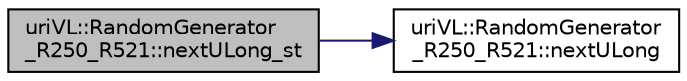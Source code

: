 digraph "uriVL::RandomGenerator_R250_R521::nextULong_st"
{
  edge [fontname="Helvetica",fontsize="10",labelfontname="Helvetica",labelfontsize="10"];
  node [fontname="Helvetica",fontsize="10",shape=record];
  rankdir="LR";
  Node1 [label="uriVL::RandomGenerator\l_R250_R521::nextULong_st",height=0.2,width=0.4,color="black", fillcolor="grey75", style="filled", fontcolor="black"];
  Node1 -> Node2 [color="midnightblue",fontsize="10",style="solid",fontname="Helvetica"];
  Node2 [label="uriVL::RandomGenerator\l_R250_R521::nextULong",height=0.2,width=0.4,color="black", fillcolor="white", style="filled",URL="$classuriVL_1_1RandomGenerator__R250__R521.html#a13df64332b76ab496cce48794ce251d0",tooltip="Returns a new uniformly-distributed unsigned long pseudo-random number in the full range of the data ..."];
}
